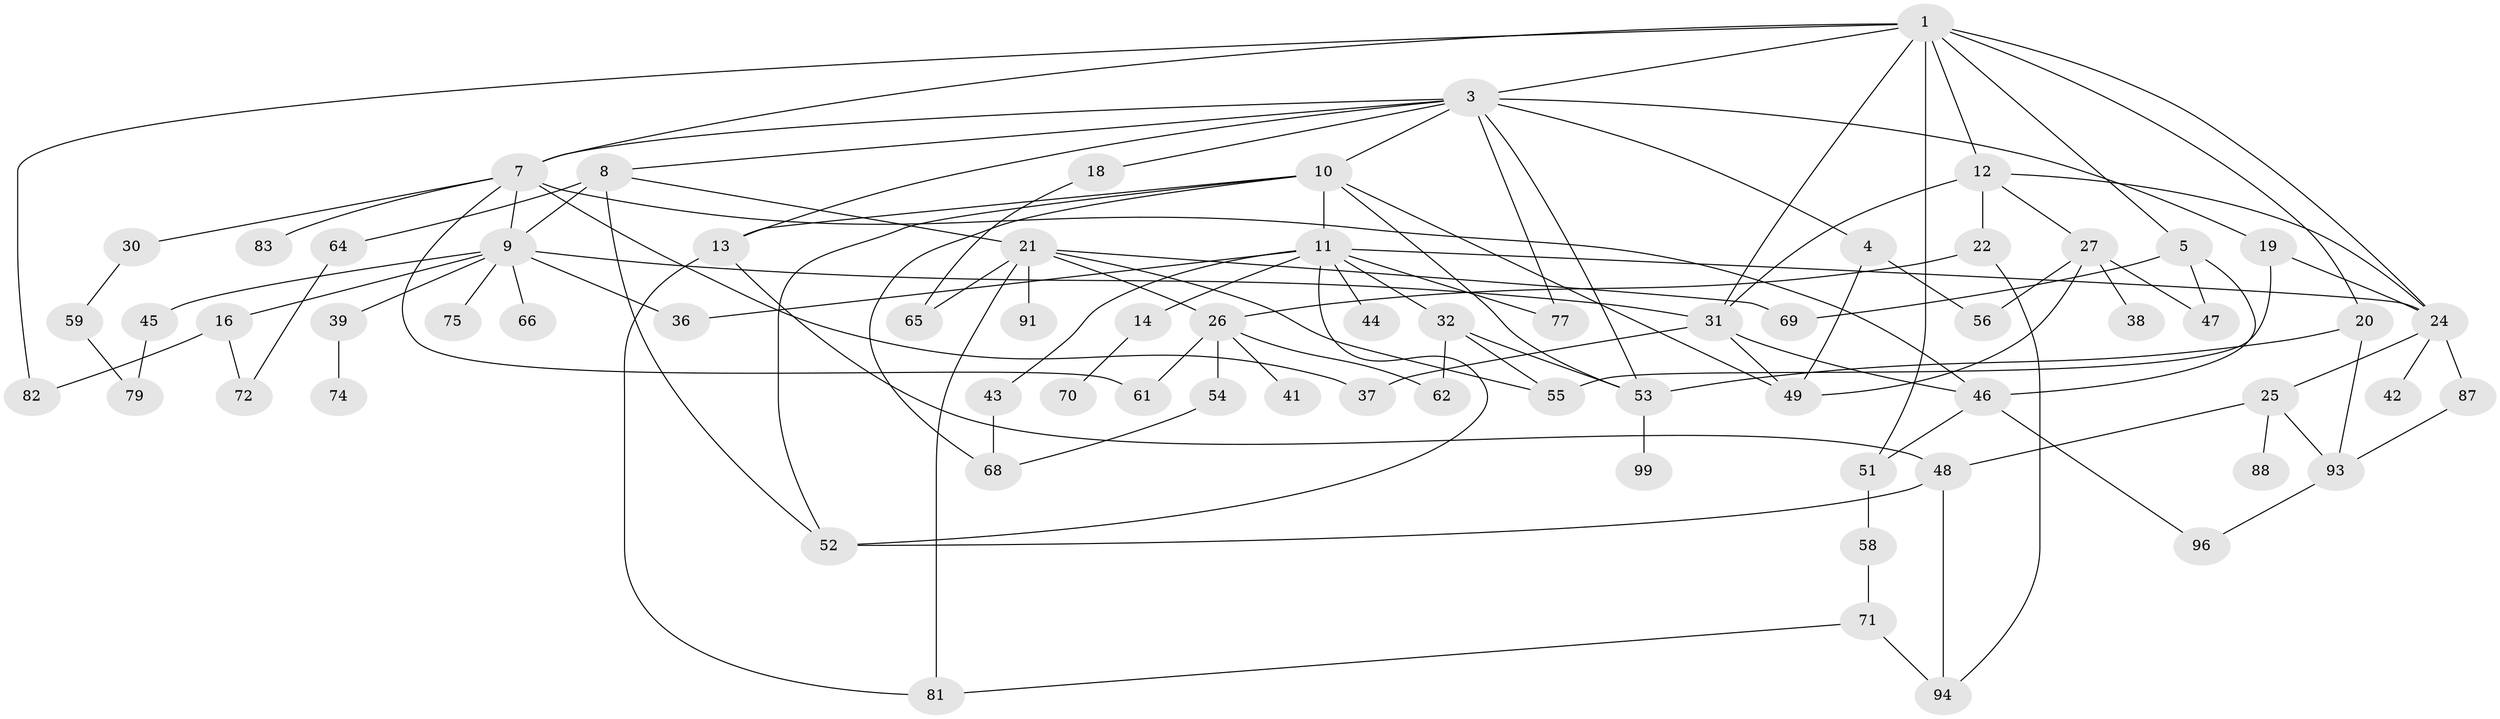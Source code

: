 // Generated by graph-tools (version 1.1) at 2025/23/03/03/25 07:23:31]
// undirected, 70 vertices, 114 edges
graph export_dot {
graph [start="1"]
  node [color=gray90,style=filled];
  1 [super="+2"];
  3 [super="+6"];
  4 [super="+67"];
  5 [super="+57"];
  7 [super="+17"];
  8 [super="+15"];
  9 [super="+23"];
  10 [super="+76"];
  11 [super="+29"];
  12 [super="+63"];
  13 [super="+34"];
  14;
  16 [super="+92"];
  18;
  19;
  20 [super="+40"];
  21 [super="+97"];
  22;
  24 [super="+73"];
  25 [super="+28"];
  26 [super="+33"];
  27 [super="+98"];
  30;
  31 [super="+78"];
  32 [super="+35"];
  36 [super="+50"];
  37 [super="+84"];
  38;
  39;
  41;
  42;
  43;
  44;
  45;
  46 [super="+100"];
  47 [super="+80"];
  48 [super="+95"];
  49;
  51;
  52 [super="+86"];
  53 [super="+89"];
  54;
  55 [super="+90"];
  56;
  58 [super="+60"];
  59;
  61;
  62;
  64;
  65 [super="+85"];
  66;
  68;
  69;
  70;
  71;
  72;
  74;
  75;
  77;
  79;
  81;
  82;
  83;
  87;
  88;
  91;
  93;
  94 [super="+101"];
  96;
  99;
  1 -- 5;
  1 -- 24;
  1 -- 82;
  1 -- 31 [weight=2];
  1 -- 3;
  1 -- 51;
  1 -- 20;
  1 -- 7;
  1 -- 12 [weight=2];
  3 -- 4;
  3 -- 8;
  3 -- 10;
  3 -- 13;
  3 -- 19;
  3 -- 53;
  3 -- 18;
  3 -- 77;
  3 -- 7;
  4 -- 49;
  4 -- 56;
  5 -- 69;
  5 -- 47;
  5 -- 46;
  7 -- 9;
  7 -- 30;
  7 -- 46;
  7 -- 83;
  7 -- 37;
  7 -- 61;
  8 -- 21;
  8 -- 9;
  8 -- 64;
  8 -- 52;
  9 -- 16;
  9 -- 39;
  9 -- 45;
  9 -- 66;
  9 -- 75;
  9 -- 36;
  9 -- 31;
  10 -- 11;
  10 -- 49;
  10 -- 68;
  10 -- 13;
  10 -- 52;
  10 -- 53;
  11 -- 14;
  11 -- 32;
  11 -- 36;
  11 -- 43;
  11 -- 44;
  11 -- 77;
  11 -- 52;
  11 -- 24;
  12 -- 22;
  12 -- 27;
  12 -- 31;
  12 -- 24;
  13 -- 48;
  13 -- 81;
  14 -- 70;
  16 -- 82;
  16 -- 72;
  18 -- 65;
  19 -- 55;
  19 -- 24;
  20 -- 53;
  20 -- 93;
  21 -- 91;
  21 -- 81;
  21 -- 65;
  21 -- 69;
  21 -- 26;
  21 -- 55;
  22 -- 26;
  22 -- 94;
  24 -- 25;
  24 -- 42;
  24 -- 87;
  25 -- 48;
  25 -- 93;
  25 -- 88;
  26 -- 54;
  26 -- 41;
  26 -- 61;
  26 -- 62;
  27 -- 38;
  27 -- 47 [weight=2];
  27 -- 56;
  27 -- 49;
  30 -- 59;
  31 -- 37 [weight=2];
  31 -- 49;
  31 -- 46;
  32 -- 62;
  32 -- 55;
  32 -- 53;
  39 -- 74;
  43 -- 68;
  45 -- 79;
  46 -- 96;
  46 -- 51;
  48 -- 52;
  48 -- 94;
  51 -- 58;
  53 -- 99;
  54 -- 68;
  58 -- 71;
  59 -- 79;
  64 -- 72;
  71 -- 94;
  71 -- 81;
  87 -- 93;
  93 -- 96;
}
